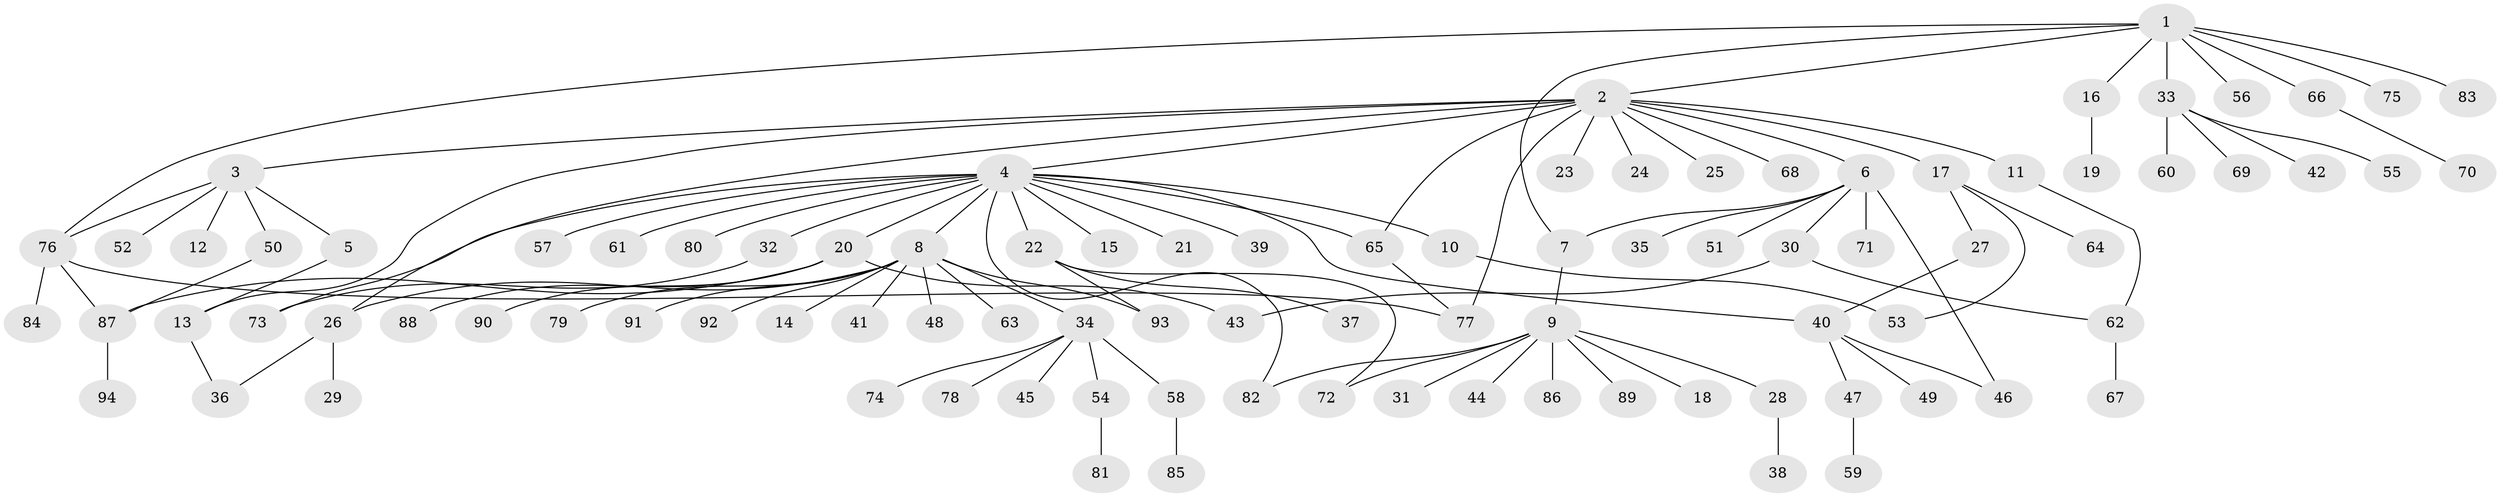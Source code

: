 // coarse degree distribution, {9: 0.028169014084507043, 13: 0.014084507042253521, 18: 0.014084507042253521, 2: 0.1267605633802817, 8: 0.028169014084507043, 10: 0.014084507042253521, 1: 0.6197183098591549, 3: 0.08450704225352113, 4: 0.056338028169014086, 5: 0.014084507042253521}
// Generated by graph-tools (version 1.1) at 2025/23/03/03/25 07:23:51]
// undirected, 94 vertices, 112 edges
graph export_dot {
graph [start="1"]
  node [color=gray90,style=filled];
  1;
  2;
  3;
  4;
  5;
  6;
  7;
  8;
  9;
  10;
  11;
  12;
  13;
  14;
  15;
  16;
  17;
  18;
  19;
  20;
  21;
  22;
  23;
  24;
  25;
  26;
  27;
  28;
  29;
  30;
  31;
  32;
  33;
  34;
  35;
  36;
  37;
  38;
  39;
  40;
  41;
  42;
  43;
  44;
  45;
  46;
  47;
  48;
  49;
  50;
  51;
  52;
  53;
  54;
  55;
  56;
  57;
  58;
  59;
  60;
  61;
  62;
  63;
  64;
  65;
  66;
  67;
  68;
  69;
  70;
  71;
  72;
  73;
  74;
  75;
  76;
  77;
  78;
  79;
  80;
  81;
  82;
  83;
  84;
  85;
  86;
  87;
  88;
  89;
  90;
  91;
  92;
  93;
  94;
  1 -- 2;
  1 -- 7;
  1 -- 16;
  1 -- 33;
  1 -- 56;
  1 -- 66;
  1 -- 75;
  1 -- 76;
  1 -- 83;
  2 -- 3;
  2 -- 4;
  2 -- 6;
  2 -- 11;
  2 -- 13;
  2 -- 17;
  2 -- 23;
  2 -- 24;
  2 -- 25;
  2 -- 26;
  2 -- 65;
  2 -- 68;
  2 -- 77;
  3 -- 5;
  3 -- 12;
  3 -- 50;
  3 -- 52;
  3 -- 76;
  4 -- 8;
  4 -- 10;
  4 -- 15;
  4 -- 20;
  4 -- 21;
  4 -- 22;
  4 -- 32;
  4 -- 39;
  4 -- 40;
  4 -- 57;
  4 -- 61;
  4 -- 65;
  4 -- 73;
  4 -- 80;
  4 -- 82;
  5 -- 13;
  6 -- 7;
  6 -- 30;
  6 -- 35;
  6 -- 46;
  6 -- 51;
  6 -- 71;
  7 -- 9;
  8 -- 14;
  8 -- 26;
  8 -- 34;
  8 -- 41;
  8 -- 48;
  8 -- 63;
  8 -- 79;
  8 -- 91;
  8 -- 92;
  8 -- 93;
  9 -- 18;
  9 -- 28;
  9 -- 31;
  9 -- 44;
  9 -- 72;
  9 -- 82;
  9 -- 86;
  9 -- 89;
  10 -- 53;
  11 -- 62;
  13 -- 36;
  16 -- 19;
  17 -- 27;
  17 -- 53;
  17 -- 64;
  20 -- 43;
  20 -- 87;
  20 -- 88;
  20 -- 90;
  22 -- 37;
  22 -- 72;
  22 -- 93;
  26 -- 29;
  26 -- 36;
  27 -- 40;
  28 -- 38;
  30 -- 43;
  30 -- 62;
  32 -- 73;
  33 -- 42;
  33 -- 55;
  33 -- 60;
  33 -- 69;
  34 -- 45;
  34 -- 54;
  34 -- 58;
  34 -- 74;
  34 -- 78;
  40 -- 46;
  40 -- 47;
  40 -- 49;
  47 -- 59;
  50 -- 87;
  54 -- 81;
  58 -- 85;
  62 -- 67;
  65 -- 77;
  66 -- 70;
  76 -- 77;
  76 -- 84;
  76 -- 87;
  87 -- 94;
}
